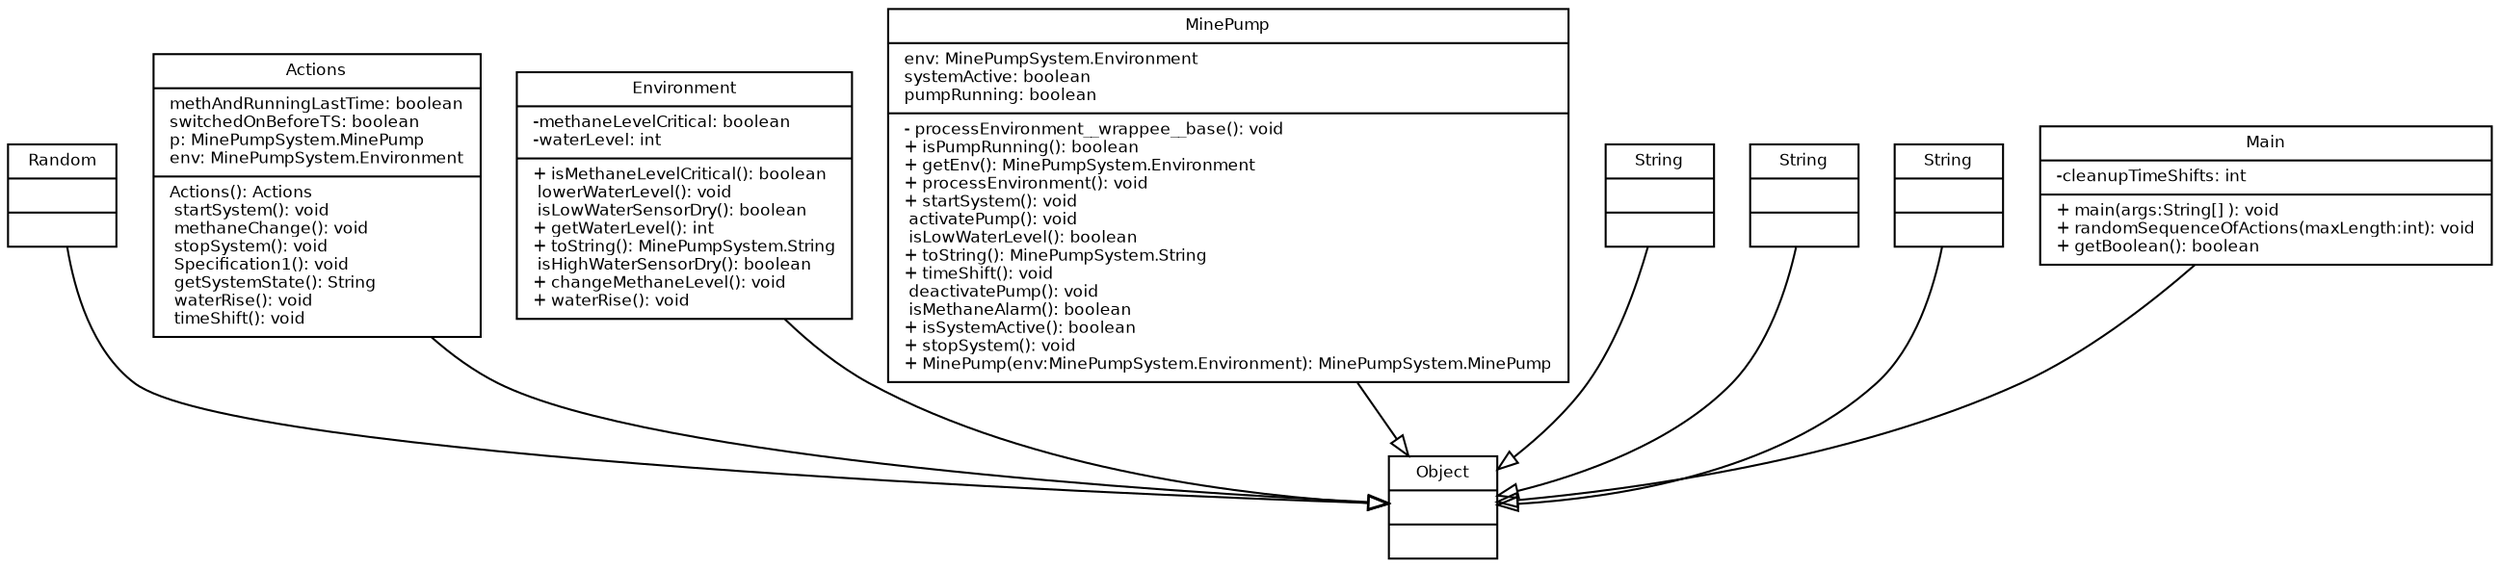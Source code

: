 digraph TypeHierarchy { 
        fontname = "Bitstream Vera Sans"
        fontsize = 8

        node [
                  fontname = "Bitstream Vera Sans"
                  fontsize = 8
                  shape = "record"
        ]

        edge [
                  fontname = "Bitstream Vera Sans"
                  fontsize = 8
        ]

        Random [
                  label = "{Random||}"
        ]

        Actions [
                  label = "{Actions|methAndRunningLastTime: boolean\lswitchedOnBeforeTS: boolean\lp: MinePumpSystem.MinePump\lenv: MinePumpSystem.Environment\l| Actions(): Actions\l startSystem(): void\l methaneChange(): void\l stopSystem(): void\l Specification1(): void\l getSystemState(): String\l waterRise(): void\l timeShift(): void\l}"
        ]

        MinePumpSystem_Environment [
                  label = "{Environment|-methaneLevelCritical: boolean\l-waterLevel: int\l|+ isMethaneLevelCritical(): boolean\l lowerWaterLevel(): void\l isLowWaterSensorDry(): boolean\l+ getWaterLevel(): int\l+ toString(): MinePumpSystem.String\l isHighWaterSensorDry(): boolean\l+ changeMethaneLevel(): void\l+ waterRise(): void\l}"
        ]

        MinePumpSystem_MinePump [
                  label = "{MinePump|env: MinePumpSystem.Environment\lsystemActive: boolean\lpumpRunning: boolean\l|- processEnvironment__wrappee__base(): void\l+ isPumpRunning(): boolean\l+ getEnv(): MinePumpSystem.Environment\l+ processEnvironment(): void\l+ startSystem(): void\l activatePump(): void\l isLowWaterLevel(): boolean\l+ toString(): MinePumpSystem.String\l+ timeShift(): void\l deactivatePump(): void\l isMethaneAlarm(): boolean\l+ isSystemActive(): boolean\l+ stopSystem(): void\l+ MinePump(env:MinePumpSystem.Environment): MinePumpSystem.MinePump\l}"
        ]

        String [
                  label = "{String||}"
        ]

        java_lang_String [
                  label = "{String||}"
        ]

        java_lang_Object [
                  label = "{Object||}"
        ]

        MinePumpSystem_String [
                  label = "{String||}"
        ]

        Main [
                  label = "{Main|-cleanupTimeShifts: int\l|+ main(args:String[] ): void\l+ randomSequenceOfActions(maxLength:int): void\l+ getBoolean(): boolean\l}"
        ]

        edge [
                  arrowhead = "empty"
                  style = "solid"
                  arrowtail = "none"
        ]

        Random -> java_lang_Object
        Actions -> java_lang_Object
        MinePumpSystem_Environment -> java_lang_Object
        MinePumpSystem_MinePump -> java_lang_Object
        String -> java_lang_Object
        java_lang_String -> java_lang_Object
        MinePumpSystem_String -> java_lang_Object
        Main -> java_lang_Object
        edge [
                  arrowhead = "empty"
                  style = "dashed"
                  arrowtail = "none"
        ]

        edge [
                  arrowhead = "normal"
                  style = "solid"
                  arrowtail = "odot"
        ]

}